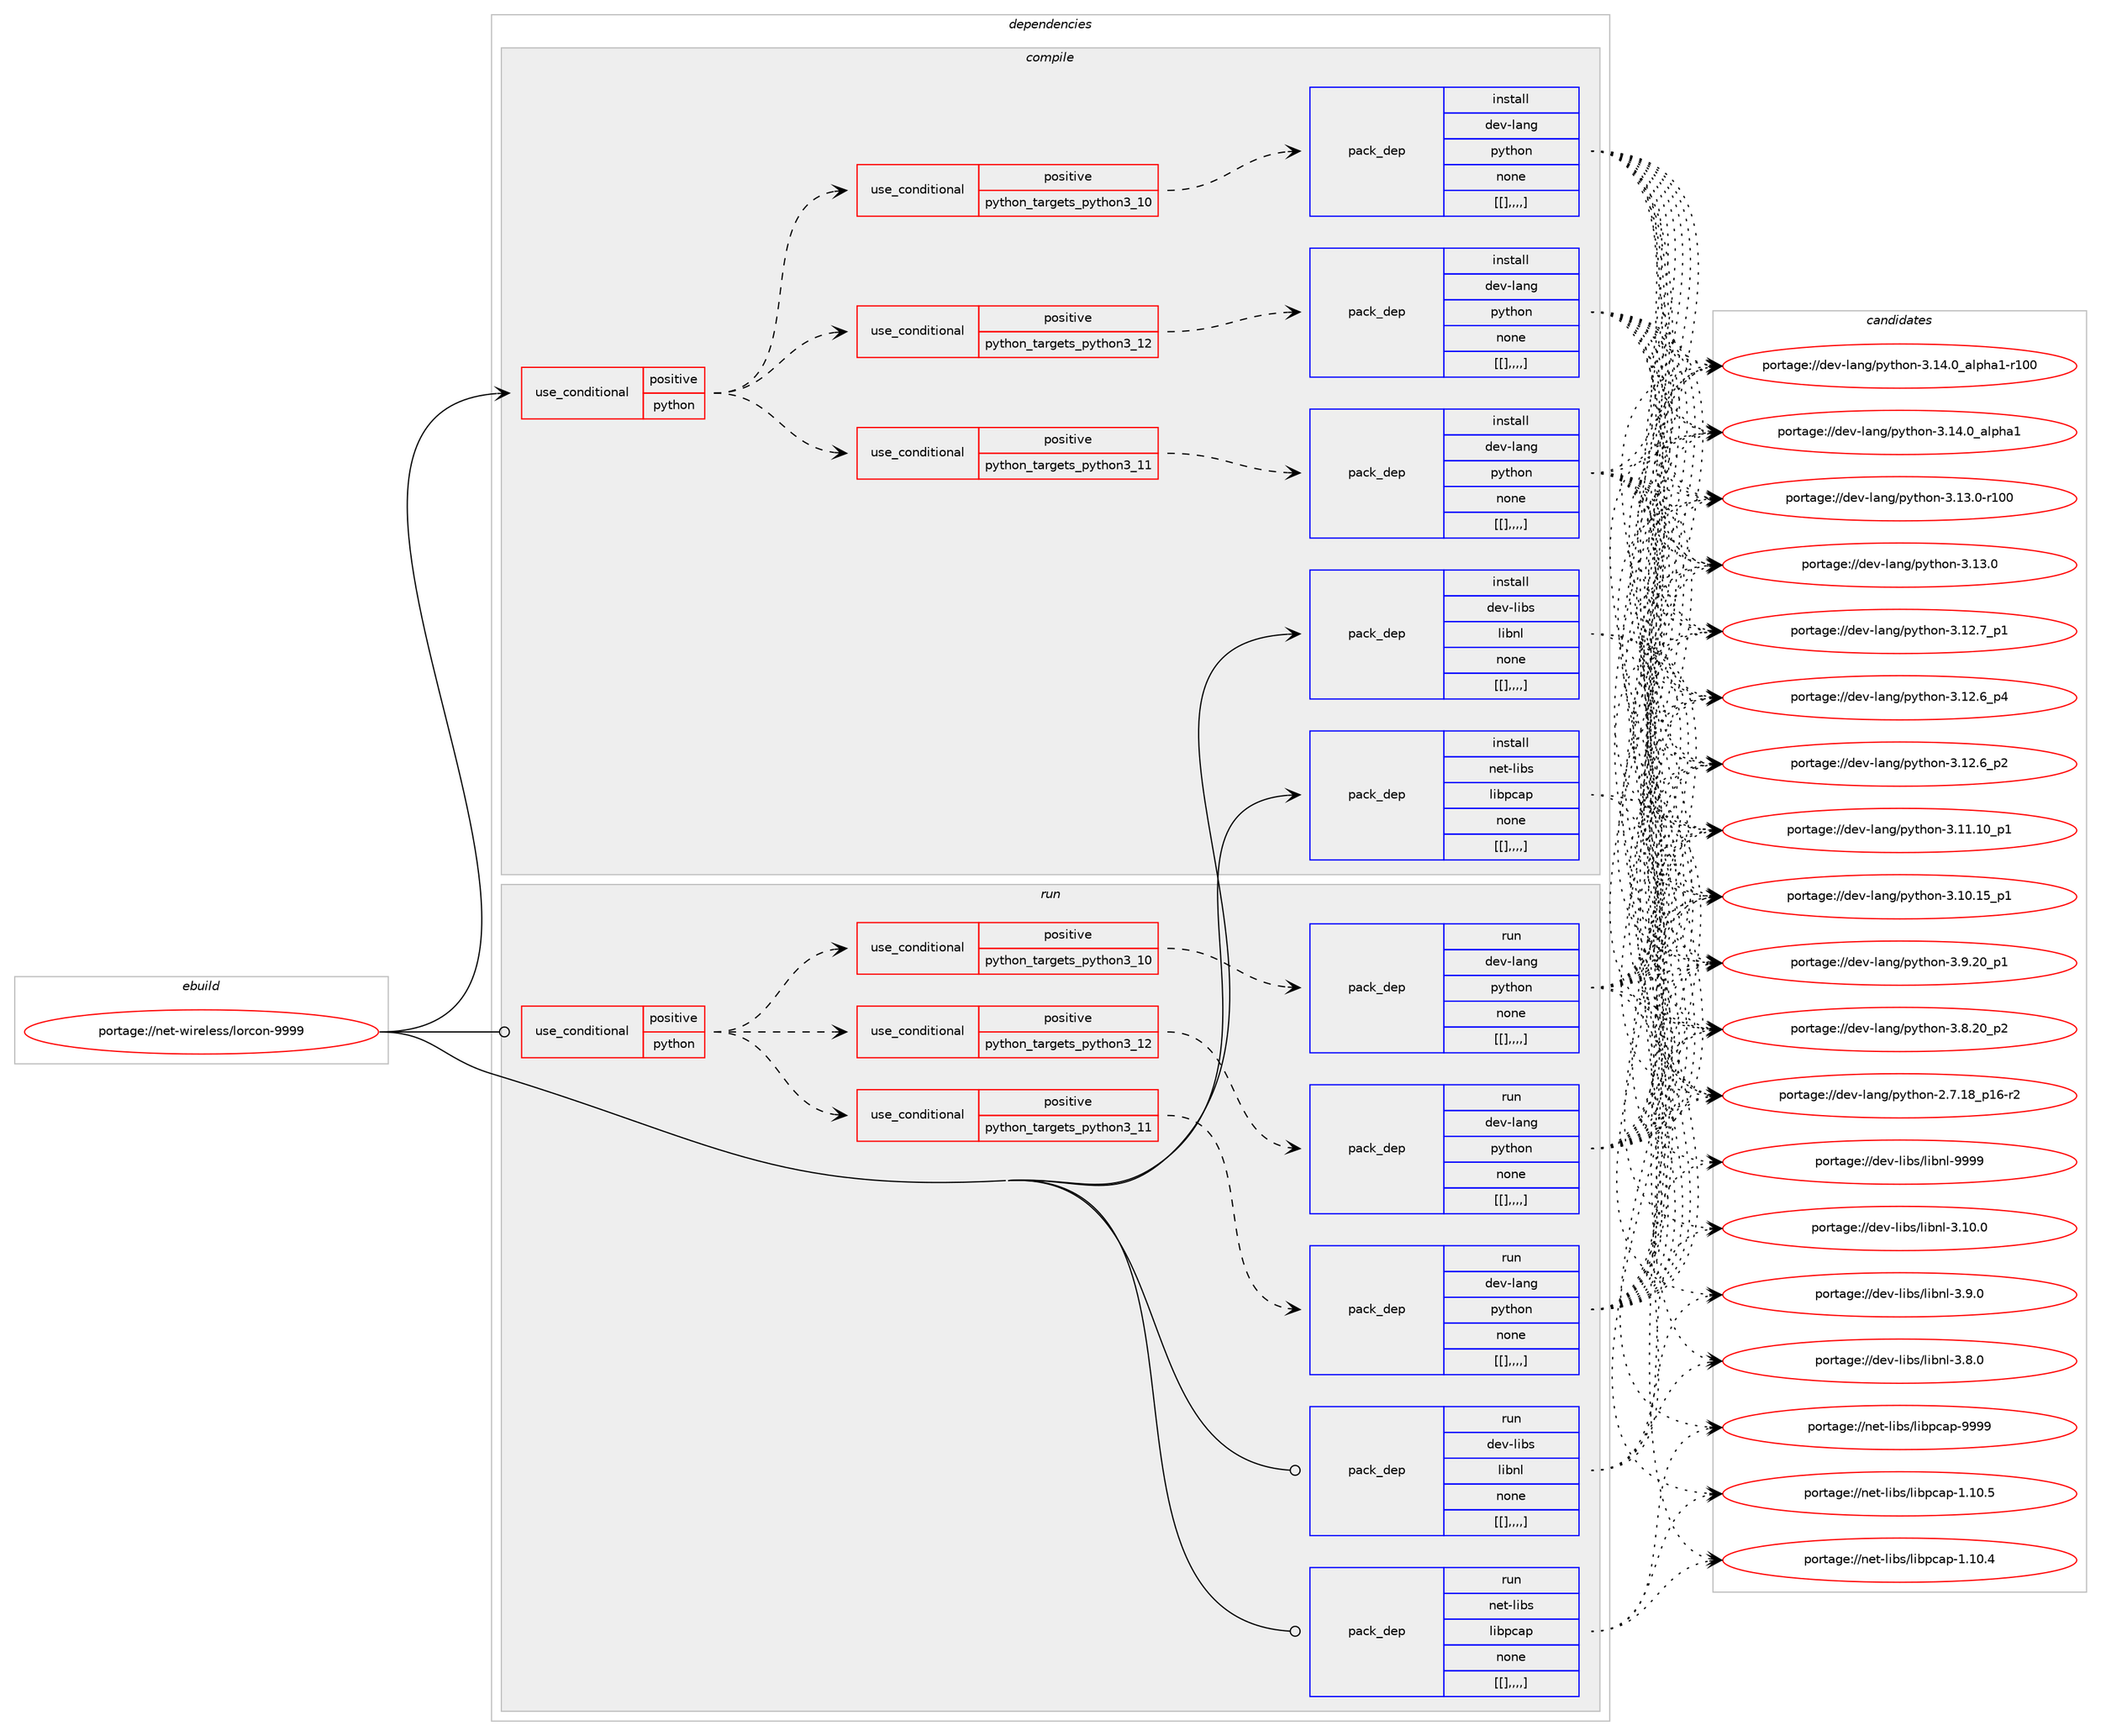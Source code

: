 digraph prolog {

# *************
# Graph options
# *************

newrank=true;
concentrate=true;
compound=true;
graph [rankdir=LR,fontname=Helvetica,fontsize=10,ranksep=1.5];#, ranksep=2.5, nodesep=0.2];
edge  [arrowhead=vee];
node  [fontname=Helvetica,fontsize=10];

# **********
# The ebuild
# **********

subgraph cluster_leftcol {
color=gray;
label=<<i>ebuild</i>>;
id [label="portage://net-wireless/lorcon-9999", color=red, width=4, href="../net-wireless/lorcon-9999.svg"];
}

# ****************
# The dependencies
# ****************

subgraph cluster_midcol {
color=gray;
label=<<i>dependencies</i>>;
subgraph cluster_compile {
fillcolor="#eeeeee";
style=filled;
label=<<i>compile</i>>;
subgraph cond109377 {
dependency412168 [label=<<TABLE BORDER="0" CELLBORDER="1" CELLSPACING="0" CELLPADDING="4"><TR><TD ROWSPAN="3" CELLPADDING="10">use_conditional</TD></TR><TR><TD>positive</TD></TR><TR><TD>python</TD></TR></TABLE>>, shape=none, color=red];
subgraph cond109381 {
dependency412191 [label=<<TABLE BORDER="0" CELLBORDER="1" CELLSPACING="0" CELLPADDING="4"><TR><TD ROWSPAN="3" CELLPADDING="10">use_conditional</TD></TR><TR><TD>positive</TD></TR><TR><TD>python_targets_python3_10</TD></TR></TABLE>>, shape=none, color=red];
subgraph pack299746 {
dependency412271 [label=<<TABLE BORDER="0" CELLBORDER="1" CELLSPACING="0" CELLPADDING="4" WIDTH="220"><TR><TD ROWSPAN="6" CELLPADDING="30">pack_dep</TD></TR><TR><TD WIDTH="110">install</TD></TR><TR><TD>dev-lang</TD></TR><TR><TD>python</TD></TR><TR><TD>none</TD></TR><TR><TD>[[],,,,]</TD></TR></TABLE>>, shape=none, color=blue];
}
dependency412191:e -> dependency412271:w [weight=20,style="dashed",arrowhead="vee"];
}
dependency412168:e -> dependency412191:w [weight=20,style="dashed",arrowhead="vee"];
subgraph cond109413 {
dependency412280 [label=<<TABLE BORDER="0" CELLBORDER="1" CELLSPACING="0" CELLPADDING="4"><TR><TD ROWSPAN="3" CELLPADDING="10">use_conditional</TD></TR><TR><TD>positive</TD></TR><TR><TD>python_targets_python3_11</TD></TR></TABLE>>, shape=none, color=red];
subgraph pack299799 {
dependency412299 [label=<<TABLE BORDER="0" CELLBORDER="1" CELLSPACING="0" CELLPADDING="4" WIDTH="220"><TR><TD ROWSPAN="6" CELLPADDING="30">pack_dep</TD></TR><TR><TD WIDTH="110">install</TD></TR><TR><TD>dev-lang</TD></TR><TR><TD>python</TD></TR><TR><TD>none</TD></TR><TR><TD>[[],,,,]</TD></TR></TABLE>>, shape=none, color=blue];
}
dependency412280:e -> dependency412299:w [weight=20,style="dashed",arrowhead="vee"];
}
dependency412168:e -> dependency412280:w [weight=20,style="dashed",arrowhead="vee"];
subgraph cond109423 {
dependency412308 [label=<<TABLE BORDER="0" CELLBORDER="1" CELLSPACING="0" CELLPADDING="4"><TR><TD ROWSPAN="3" CELLPADDING="10">use_conditional</TD></TR><TR><TD>positive</TD></TR><TR><TD>python_targets_python3_12</TD></TR></TABLE>>, shape=none, color=red];
subgraph pack299818 {
dependency412361 [label=<<TABLE BORDER="0" CELLBORDER="1" CELLSPACING="0" CELLPADDING="4" WIDTH="220"><TR><TD ROWSPAN="6" CELLPADDING="30">pack_dep</TD></TR><TR><TD WIDTH="110">install</TD></TR><TR><TD>dev-lang</TD></TR><TR><TD>python</TD></TR><TR><TD>none</TD></TR><TR><TD>[[],,,,]</TD></TR></TABLE>>, shape=none, color=blue];
}
dependency412308:e -> dependency412361:w [weight=20,style="dashed",arrowhead="vee"];
}
dependency412168:e -> dependency412308:w [weight=20,style="dashed",arrowhead="vee"];
}
id:e -> dependency412168:w [weight=20,style="solid",arrowhead="vee"];
subgraph pack299888 {
dependency412457 [label=<<TABLE BORDER="0" CELLBORDER="1" CELLSPACING="0" CELLPADDING="4" WIDTH="220"><TR><TD ROWSPAN="6" CELLPADDING="30">pack_dep</TD></TR><TR><TD WIDTH="110">install</TD></TR><TR><TD>dev-libs</TD></TR><TR><TD>libnl</TD></TR><TR><TD>none</TD></TR><TR><TD>[[],,,,]</TD></TR></TABLE>>, shape=none, color=blue];
}
id:e -> dependency412457:w [weight=20,style="solid",arrowhead="vee"];
subgraph pack299937 {
dependency412491 [label=<<TABLE BORDER="0" CELLBORDER="1" CELLSPACING="0" CELLPADDING="4" WIDTH="220"><TR><TD ROWSPAN="6" CELLPADDING="30">pack_dep</TD></TR><TR><TD WIDTH="110">install</TD></TR><TR><TD>net-libs</TD></TR><TR><TD>libpcap</TD></TR><TR><TD>none</TD></TR><TR><TD>[[],,,,]</TD></TR></TABLE>>, shape=none, color=blue];
}
id:e -> dependency412491:w [weight=20,style="solid",arrowhead="vee"];
}
subgraph cluster_compileandrun {
fillcolor="#eeeeee";
style=filled;
label=<<i>compile and run</i>>;
}
subgraph cluster_run {
fillcolor="#eeeeee";
style=filled;
label=<<i>run</i>>;
subgraph cond109474 {
dependency412499 [label=<<TABLE BORDER="0" CELLBORDER="1" CELLSPACING="0" CELLPADDING="4"><TR><TD ROWSPAN="3" CELLPADDING="10">use_conditional</TD></TR><TR><TD>positive</TD></TR><TR><TD>python</TD></TR></TABLE>>, shape=none, color=red];
subgraph cond109480 {
dependency412519 [label=<<TABLE BORDER="0" CELLBORDER="1" CELLSPACING="0" CELLPADDING="4"><TR><TD ROWSPAN="3" CELLPADDING="10">use_conditional</TD></TR><TR><TD>positive</TD></TR><TR><TD>python_targets_python3_10</TD></TR></TABLE>>, shape=none, color=red];
subgraph pack299960 {
dependency412573 [label=<<TABLE BORDER="0" CELLBORDER="1" CELLSPACING="0" CELLPADDING="4" WIDTH="220"><TR><TD ROWSPAN="6" CELLPADDING="30">pack_dep</TD></TR><TR><TD WIDTH="110">run</TD></TR><TR><TD>dev-lang</TD></TR><TR><TD>python</TD></TR><TR><TD>none</TD></TR><TR><TD>[[],,,,]</TD></TR></TABLE>>, shape=none, color=blue];
}
dependency412519:e -> dependency412573:w [weight=20,style="dashed",arrowhead="vee"];
}
dependency412499:e -> dependency412519:w [weight=20,style="dashed",arrowhead="vee"];
subgraph cond109498 {
dependency412607 [label=<<TABLE BORDER="0" CELLBORDER="1" CELLSPACING="0" CELLPADDING="4"><TR><TD ROWSPAN="3" CELLPADDING="10">use_conditional</TD></TR><TR><TD>positive</TD></TR><TR><TD>python_targets_python3_11</TD></TR></TABLE>>, shape=none, color=red];
subgraph pack300048 {
dependency412628 [label=<<TABLE BORDER="0" CELLBORDER="1" CELLSPACING="0" CELLPADDING="4" WIDTH="220"><TR><TD ROWSPAN="6" CELLPADDING="30">pack_dep</TD></TR><TR><TD WIDTH="110">run</TD></TR><TR><TD>dev-lang</TD></TR><TR><TD>python</TD></TR><TR><TD>none</TD></TR><TR><TD>[[],,,,]</TD></TR></TABLE>>, shape=none, color=blue];
}
dependency412607:e -> dependency412628:w [weight=20,style="dashed",arrowhead="vee"];
}
dependency412499:e -> dependency412607:w [weight=20,style="dashed",arrowhead="vee"];
subgraph cond109525 {
dependency412698 [label=<<TABLE BORDER="0" CELLBORDER="1" CELLSPACING="0" CELLPADDING="4"><TR><TD ROWSPAN="3" CELLPADDING="10">use_conditional</TD></TR><TR><TD>positive</TD></TR><TR><TD>python_targets_python3_12</TD></TR></TABLE>>, shape=none, color=red];
subgraph pack300090 {
dependency412700 [label=<<TABLE BORDER="0" CELLBORDER="1" CELLSPACING="0" CELLPADDING="4" WIDTH="220"><TR><TD ROWSPAN="6" CELLPADDING="30">pack_dep</TD></TR><TR><TD WIDTH="110">run</TD></TR><TR><TD>dev-lang</TD></TR><TR><TD>python</TD></TR><TR><TD>none</TD></TR><TR><TD>[[],,,,]</TD></TR></TABLE>>, shape=none, color=blue];
}
dependency412698:e -> dependency412700:w [weight=20,style="dashed",arrowhead="vee"];
}
dependency412499:e -> dependency412698:w [weight=20,style="dashed",arrowhead="vee"];
}
id:e -> dependency412499:w [weight=20,style="solid",arrowhead="odot"];
subgraph pack300104 {
dependency412731 [label=<<TABLE BORDER="0" CELLBORDER="1" CELLSPACING="0" CELLPADDING="4" WIDTH="220"><TR><TD ROWSPAN="6" CELLPADDING="30">pack_dep</TD></TR><TR><TD WIDTH="110">run</TD></TR><TR><TD>dev-libs</TD></TR><TR><TD>libnl</TD></TR><TR><TD>none</TD></TR><TR><TD>[[],,,,]</TD></TR></TABLE>>, shape=none, color=blue];
}
id:e -> dependency412731:w [weight=20,style="solid",arrowhead="odot"];
subgraph pack300120 {
dependency412766 [label=<<TABLE BORDER="0" CELLBORDER="1" CELLSPACING="0" CELLPADDING="4" WIDTH="220"><TR><TD ROWSPAN="6" CELLPADDING="30">pack_dep</TD></TR><TR><TD WIDTH="110">run</TD></TR><TR><TD>net-libs</TD></TR><TR><TD>libpcap</TD></TR><TR><TD>none</TD></TR><TR><TD>[[],,,,]</TD></TR></TABLE>>, shape=none, color=blue];
}
id:e -> dependency412766:w [weight=20,style="solid",arrowhead="odot"];
}
}

# **************
# The candidates
# **************

subgraph cluster_choices {
rank=same;
color=gray;
label=<<i>candidates</i>>;

subgraph choice299467 {
color=black;
nodesep=1;
choice100101118451089711010347112121116104111110455146495246489597108112104974945114494848 [label="portage://dev-lang/python-3.14.0_alpha1-r100", color=red, width=4,href="../dev-lang/python-3.14.0_alpha1-r100.svg"];
choice1001011184510897110103471121211161041111104551464952464895971081121049749 [label="portage://dev-lang/python-3.14.0_alpha1", color=red, width=4,href="../dev-lang/python-3.14.0_alpha1.svg"];
choice1001011184510897110103471121211161041111104551464951464845114494848 [label="portage://dev-lang/python-3.13.0-r100", color=red, width=4,href="../dev-lang/python-3.13.0-r100.svg"];
choice10010111845108971101034711212111610411111045514649514648 [label="portage://dev-lang/python-3.13.0", color=red, width=4,href="../dev-lang/python-3.13.0.svg"];
choice100101118451089711010347112121116104111110455146495046559511249 [label="portage://dev-lang/python-3.12.7_p1", color=red, width=4,href="../dev-lang/python-3.12.7_p1.svg"];
choice100101118451089711010347112121116104111110455146495046549511252 [label="portage://dev-lang/python-3.12.6_p4", color=red, width=4,href="../dev-lang/python-3.12.6_p4.svg"];
choice100101118451089711010347112121116104111110455146495046549511250 [label="portage://dev-lang/python-3.12.6_p2", color=red, width=4,href="../dev-lang/python-3.12.6_p2.svg"];
choice10010111845108971101034711212111610411111045514649494649489511249 [label="portage://dev-lang/python-3.11.10_p1", color=red, width=4,href="../dev-lang/python-3.11.10_p1.svg"];
choice10010111845108971101034711212111610411111045514649484649539511249 [label="portage://dev-lang/python-3.10.15_p1", color=red, width=4,href="../dev-lang/python-3.10.15_p1.svg"];
choice100101118451089711010347112121116104111110455146574650489511249 [label="portage://dev-lang/python-3.9.20_p1", color=red, width=4,href="../dev-lang/python-3.9.20_p1.svg"];
choice100101118451089711010347112121116104111110455146564650489511250 [label="portage://dev-lang/python-3.8.20_p2", color=red, width=4,href="../dev-lang/python-3.8.20_p2.svg"];
choice100101118451089711010347112121116104111110455046554649569511249544511450 [label="portage://dev-lang/python-2.7.18_p16-r2", color=red, width=4,href="../dev-lang/python-2.7.18_p16-r2.svg"];
dependency412271:e -> choice100101118451089711010347112121116104111110455146495246489597108112104974945114494848:w [style=dotted,weight="100"];
dependency412271:e -> choice1001011184510897110103471121211161041111104551464952464895971081121049749:w [style=dotted,weight="100"];
dependency412271:e -> choice1001011184510897110103471121211161041111104551464951464845114494848:w [style=dotted,weight="100"];
dependency412271:e -> choice10010111845108971101034711212111610411111045514649514648:w [style=dotted,weight="100"];
dependency412271:e -> choice100101118451089711010347112121116104111110455146495046559511249:w [style=dotted,weight="100"];
dependency412271:e -> choice100101118451089711010347112121116104111110455146495046549511252:w [style=dotted,weight="100"];
dependency412271:e -> choice100101118451089711010347112121116104111110455146495046549511250:w [style=dotted,weight="100"];
dependency412271:e -> choice10010111845108971101034711212111610411111045514649494649489511249:w [style=dotted,weight="100"];
dependency412271:e -> choice10010111845108971101034711212111610411111045514649484649539511249:w [style=dotted,weight="100"];
dependency412271:e -> choice100101118451089711010347112121116104111110455146574650489511249:w [style=dotted,weight="100"];
dependency412271:e -> choice100101118451089711010347112121116104111110455146564650489511250:w [style=dotted,weight="100"];
dependency412271:e -> choice100101118451089711010347112121116104111110455046554649569511249544511450:w [style=dotted,weight="100"];
}
subgraph choice299543 {
color=black;
nodesep=1;
choice100101118451089711010347112121116104111110455146495246489597108112104974945114494848 [label="portage://dev-lang/python-3.14.0_alpha1-r100", color=red, width=4,href="../dev-lang/python-3.14.0_alpha1-r100.svg"];
choice1001011184510897110103471121211161041111104551464952464895971081121049749 [label="portage://dev-lang/python-3.14.0_alpha1", color=red, width=4,href="../dev-lang/python-3.14.0_alpha1.svg"];
choice1001011184510897110103471121211161041111104551464951464845114494848 [label="portage://dev-lang/python-3.13.0-r100", color=red, width=4,href="../dev-lang/python-3.13.0-r100.svg"];
choice10010111845108971101034711212111610411111045514649514648 [label="portage://dev-lang/python-3.13.0", color=red, width=4,href="../dev-lang/python-3.13.0.svg"];
choice100101118451089711010347112121116104111110455146495046559511249 [label="portage://dev-lang/python-3.12.7_p1", color=red, width=4,href="../dev-lang/python-3.12.7_p1.svg"];
choice100101118451089711010347112121116104111110455146495046549511252 [label="portage://dev-lang/python-3.12.6_p4", color=red, width=4,href="../dev-lang/python-3.12.6_p4.svg"];
choice100101118451089711010347112121116104111110455146495046549511250 [label="portage://dev-lang/python-3.12.6_p2", color=red, width=4,href="../dev-lang/python-3.12.6_p2.svg"];
choice10010111845108971101034711212111610411111045514649494649489511249 [label="portage://dev-lang/python-3.11.10_p1", color=red, width=4,href="../dev-lang/python-3.11.10_p1.svg"];
choice10010111845108971101034711212111610411111045514649484649539511249 [label="portage://dev-lang/python-3.10.15_p1", color=red, width=4,href="../dev-lang/python-3.10.15_p1.svg"];
choice100101118451089711010347112121116104111110455146574650489511249 [label="portage://dev-lang/python-3.9.20_p1", color=red, width=4,href="../dev-lang/python-3.9.20_p1.svg"];
choice100101118451089711010347112121116104111110455146564650489511250 [label="portage://dev-lang/python-3.8.20_p2", color=red, width=4,href="../dev-lang/python-3.8.20_p2.svg"];
choice100101118451089711010347112121116104111110455046554649569511249544511450 [label="portage://dev-lang/python-2.7.18_p16-r2", color=red, width=4,href="../dev-lang/python-2.7.18_p16-r2.svg"];
dependency412299:e -> choice100101118451089711010347112121116104111110455146495246489597108112104974945114494848:w [style=dotted,weight="100"];
dependency412299:e -> choice1001011184510897110103471121211161041111104551464952464895971081121049749:w [style=dotted,weight="100"];
dependency412299:e -> choice1001011184510897110103471121211161041111104551464951464845114494848:w [style=dotted,weight="100"];
dependency412299:e -> choice10010111845108971101034711212111610411111045514649514648:w [style=dotted,weight="100"];
dependency412299:e -> choice100101118451089711010347112121116104111110455146495046559511249:w [style=dotted,weight="100"];
dependency412299:e -> choice100101118451089711010347112121116104111110455146495046549511252:w [style=dotted,weight="100"];
dependency412299:e -> choice100101118451089711010347112121116104111110455146495046549511250:w [style=dotted,weight="100"];
dependency412299:e -> choice10010111845108971101034711212111610411111045514649494649489511249:w [style=dotted,weight="100"];
dependency412299:e -> choice10010111845108971101034711212111610411111045514649484649539511249:w [style=dotted,weight="100"];
dependency412299:e -> choice100101118451089711010347112121116104111110455146574650489511249:w [style=dotted,weight="100"];
dependency412299:e -> choice100101118451089711010347112121116104111110455146564650489511250:w [style=dotted,weight="100"];
dependency412299:e -> choice100101118451089711010347112121116104111110455046554649569511249544511450:w [style=dotted,weight="100"];
}
subgraph choice299557 {
color=black;
nodesep=1;
choice100101118451089711010347112121116104111110455146495246489597108112104974945114494848 [label="portage://dev-lang/python-3.14.0_alpha1-r100", color=red, width=4,href="../dev-lang/python-3.14.0_alpha1-r100.svg"];
choice1001011184510897110103471121211161041111104551464952464895971081121049749 [label="portage://dev-lang/python-3.14.0_alpha1", color=red, width=4,href="../dev-lang/python-3.14.0_alpha1.svg"];
choice1001011184510897110103471121211161041111104551464951464845114494848 [label="portage://dev-lang/python-3.13.0-r100", color=red, width=4,href="../dev-lang/python-3.13.0-r100.svg"];
choice10010111845108971101034711212111610411111045514649514648 [label="portage://dev-lang/python-3.13.0", color=red, width=4,href="../dev-lang/python-3.13.0.svg"];
choice100101118451089711010347112121116104111110455146495046559511249 [label="portage://dev-lang/python-3.12.7_p1", color=red, width=4,href="../dev-lang/python-3.12.7_p1.svg"];
choice100101118451089711010347112121116104111110455146495046549511252 [label="portage://dev-lang/python-3.12.6_p4", color=red, width=4,href="../dev-lang/python-3.12.6_p4.svg"];
choice100101118451089711010347112121116104111110455146495046549511250 [label="portage://dev-lang/python-3.12.6_p2", color=red, width=4,href="../dev-lang/python-3.12.6_p2.svg"];
choice10010111845108971101034711212111610411111045514649494649489511249 [label="portage://dev-lang/python-3.11.10_p1", color=red, width=4,href="../dev-lang/python-3.11.10_p1.svg"];
choice10010111845108971101034711212111610411111045514649484649539511249 [label="portage://dev-lang/python-3.10.15_p1", color=red, width=4,href="../dev-lang/python-3.10.15_p1.svg"];
choice100101118451089711010347112121116104111110455146574650489511249 [label="portage://dev-lang/python-3.9.20_p1", color=red, width=4,href="../dev-lang/python-3.9.20_p1.svg"];
choice100101118451089711010347112121116104111110455146564650489511250 [label="portage://dev-lang/python-3.8.20_p2", color=red, width=4,href="../dev-lang/python-3.8.20_p2.svg"];
choice100101118451089711010347112121116104111110455046554649569511249544511450 [label="portage://dev-lang/python-2.7.18_p16-r2", color=red, width=4,href="../dev-lang/python-2.7.18_p16-r2.svg"];
dependency412361:e -> choice100101118451089711010347112121116104111110455146495246489597108112104974945114494848:w [style=dotted,weight="100"];
dependency412361:e -> choice1001011184510897110103471121211161041111104551464952464895971081121049749:w [style=dotted,weight="100"];
dependency412361:e -> choice1001011184510897110103471121211161041111104551464951464845114494848:w [style=dotted,weight="100"];
dependency412361:e -> choice10010111845108971101034711212111610411111045514649514648:w [style=dotted,weight="100"];
dependency412361:e -> choice100101118451089711010347112121116104111110455146495046559511249:w [style=dotted,weight="100"];
dependency412361:e -> choice100101118451089711010347112121116104111110455146495046549511252:w [style=dotted,weight="100"];
dependency412361:e -> choice100101118451089711010347112121116104111110455146495046549511250:w [style=dotted,weight="100"];
dependency412361:e -> choice10010111845108971101034711212111610411111045514649494649489511249:w [style=dotted,weight="100"];
dependency412361:e -> choice10010111845108971101034711212111610411111045514649484649539511249:w [style=dotted,weight="100"];
dependency412361:e -> choice100101118451089711010347112121116104111110455146574650489511249:w [style=dotted,weight="100"];
dependency412361:e -> choice100101118451089711010347112121116104111110455146564650489511250:w [style=dotted,weight="100"];
dependency412361:e -> choice100101118451089711010347112121116104111110455046554649569511249544511450:w [style=dotted,weight="100"];
}
subgraph choice299596 {
color=black;
nodesep=1;
choice100101118451081059811547108105981101084557575757 [label="portage://dev-libs/libnl-9999", color=red, width=4,href="../dev-libs/libnl-9999.svg"];
choice1001011184510810598115471081059811010845514649484648 [label="portage://dev-libs/libnl-3.10.0", color=red, width=4,href="../dev-libs/libnl-3.10.0.svg"];
choice10010111845108105981154710810598110108455146574648 [label="portage://dev-libs/libnl-3.9.0", color=red, width=4,href="../dev-libs/libnl-3.9.0.svg"];
choice10010111845108105981154710810598110108455146564648 [label="portage://dev-libs/libnl-3.8.0", color=red, width=4,href="../dev-libs/libnl-3.8.0.svg"];
dependency412457:e -> choice100101118451081059811547108105981101084557575757:w [style=dotted,weight="100"];
dependency412457:e -> choice1001011184510810598115471081059811010845514649484648:w [style=dotted,weight="100"];
dependency412457:e -> choice10010111845108105981154710810598110108455146574648:w [style=dotted,weight="100"];
dependency412457:e -> choice10010111845108105981154710810598110108455146564648:w [style=dotted,weight="100"];
}
subgraph choice299603 {
color=black;
nodesep=1;
choice1101011164510810598115471081059811299971124557575757 [label="portage://net-libs/libpcap-9999", color=red, width=4,href="../net-libs/libpcap-9999.svg"];
choice11010111645108105981154710810598112999711245494649484653 [label="portage://net-libs/libpcap-1.10.5", color=red, width=4,href="../net-libs/libpcap-1.10.5.svg"];
choice11010111645108105981154710810598112999711245494649484652 [label="portage://net-libs/libpcap-1.10.4", color=red, width=4,href="../net-libs/libpcap-1.10.4.svg"];
dependency412491:e -> choice1101011164510810598115471081059811299971124557575757:w [style=dotted,weight="100"];
dependency412491:e -> choice11010111645108105981154710810598112999711245494649484653:w [style=dotted,weight="100"];
dependency412491:e -> choice11010111645108105981154710810598112999711245494649484652:w [style=dotted,weight="100"];
}
subgraph choice299627 {
color=black;
nodesep=1;
choice100101118451089711010347112121116104111110455146495246489597108112104974945114494848 [label="portage://dev-lang/python-3.14.0_alpha1-r100", color=red, width=4,href="../dev-lang/python-3.14.0_alpha1-r100.svg"];
choice1001011184510897110103471121211161041111104551464952464895971081121049749 [label="portage://dev-lang/python-3.14.0_alpha1", color=red, width=4,href="../dev-lang/python-3.14.0_alpha1.svg"];
choice1001011184510897110103471121211161041111104551464951464845114494848 [label="portage://dev-lang/python-3.13.0-r100", color=red, width=4,href="../dev-lang/python-3.13.0-r100.svg"];
choice10010111845108971101034711212111610411111045514649514648 [label="portage://dev-lang/python-3.13.0", color=red, width=4,href="../dev-lang/python-3.13.0.svg"];
choice100101118451089711010347112121116104111110455146495046559511249 [label="portage://dev-lang/python-3.12.7_p1", color=red, width=4,href="../dev-lang/python-3.12.7_p1.svg"];
choice100101118451089711010347112121116104111110455146495046549511252 [label="portage://dev-lang/python-3.12.6_p4", color=red, width=4,href="../dev-lang/python-3.12.6_p4.svg"];
choice100101118451089711010347112121116104111110455146495046549511250 [label="portage://dev-lang/python-3.12.6_p2", color=red, width=4,href="../dev-lang/python-3.12.6_p2.svg"];
choice10010111845108971101034711212111610411111045514649494649489511249 [label="portage://dev-lang/python-3.11.10_p1", color=red, width=4,href="../dev-lang/python-3.11.10_p1.svg"];
choice10010111845108971101034711212111610411111045514649484649539511249 [label="portage://dev-lang/python-3.10.15_p1", color=red, width=4,href="../dev-lang/python-3.10.15_p1.svg"];
choice100101118451089711010347112121116104111110455146574650489511249 [label="portage://dev-lang/python-3.9.20_p1", color=red, width=4,href="../dev-lang/python-3.9.20_p1.svg"];
choice100101118451089711010347112121116104111110455146564650489511250 [label="portage://dev-lang/python-3.8.20_p2", color=red, width=4,href="../dev-lang/python-3.8.20_p2.svg"];
choice100101118451089711010347112121116104111110455046554649569511249544511450 [label="portage://dev-lang/python-2.7.18_p16-r2", color=red, width=4,href="../dev-lang/python-2.7.18_p16-r2.svg"];
dependency412573:e -> choice100101118451089711010347112121116104111110455146495246489597108112104974945114494848:w [style=dotted,weight="100"];
dependency412573:e -> choice1001011184510897110103471121211161041111104551464952464895971081121049749:w [style=dotted,weight="100"];
dependency412573:e -> choice1001011184510897110103471121211161041111104551464951464845114494848:w [style=dotted,weight="100"];
dependency412573:e -> choice10010111845108971101034711212111610411111045514649514648:w [style=dotted,weight="100"];
dependency412573:e -> choice100101118451089711010347112121116104111110455146495046559511249:w [style=dotted,weight="100"];
dependency412573:e -> choice100101118451089711010347112121116104111110455146495046549511252:w [style=dotted,weight="100"];
dependency412573:e -> choice100101118451089711010347112121116104111110455146495046549511250:w [style=dotted,weight="100"];
dependency412573:e -> choice10010111845108971101034711212111610411111045514649494649489511249:w [style=dotted,weight="100"];
dependency412573:e -> choice10010111845108971101034711212111610411111045514649484649539511249:w [style=dotted,weight="100"];
dependency412573:e -> choice100101118451089711010347112121116104111110455146574650489511249:w [style=dotted,weight="100"];
dependency412573:e -> choice100101118451089711010347112121116104111110455146564650489511250:w [style=dotted,weight="100"];
dependency412573:e -> choice100101118451089711010347112121116104111110455046554649569511249544511450:w [style=dotted,weight="100"];
}
subgraph choice299684 {
color=black;
nodesep=1;
choice100101118451089711010347112121116104111110455146495246489597108112104974945114494848 [label="portage://dev-lang/python-3.14.0_alpha1-r100", color=red, width=4,href="../dev-lang/python-3.14.0_alpha1-r100.svg"];
choice1001011184510897110103471121211161041111104551464952464895971081121049749 [label="portage://dev-lang/python-3.14.0_alpha1", color=red, width=4,href="../dev-lang/python-3.14.0_alpha1.svg"];
choice1001011184510897110103471121211161041111104551464951464845114494848 [label="portage://dev-lang/python-3.13.0-r100", color=red, width=4,href="../dev-lang/python-3.13.0-r100.svg"];
choice10010111845108971101034711212111610411111045514649514648 [label="portage://dev-lang/python-3.13.0", color=red, width=4,href="../dev-lang/python-3.13.0.svg"];
choice100101118451089711010347112121116104111110455146495046559511249 [label="portage://dev-lang/python-3.12.7_p1", color=red, width=4,href="../dev-lang/python-3.12.7_p1.svg"];
choice100101118451089711010347112121116104111110455146495046549511252 [label="portage://dev-lang/python-3.12.6_p4", color=red, width=4,href="../dev-lang/python-3.12.6_p4.svg"];
choice100101118451089711010347112121116104111110455146495046549511250 [label="portage://dev-lang/python-3.12.6_p2", color=red, width=4,href="../dev-lang/python-3.12.6_p2.svg"];
choice10010111845108971101034711212111610411111045514649494649489511249 [label="portage://dev-lang/python-3.11.10_p1", color=red, width=4,href="../dev-lang/python-3.11.10_p1.svg"];
choice10010111845108971101034711212111610411111045514649484649539511249 [label="portage://dev-lang/python-3.10.15_p1", color=red, width=4,href="../dev-lang/python-3.10.15_p1.svg"];
choice100101118451089711010347112121116104111110455146574650489511249 [label="portage://dev-lang/python-3.9.20_p1", color=red, width=4,href="../dev-lang/python-3.9.20_p1.svg"];
choice100101118451089711010347112121116104111110455146564650489511250 [label="portage://dev-lang/python-3.8.20_p2", color=red, width=4,href="../dev-lang/python-3.8.20_p2.svg"];
choice100101118451089711010347112121116104111110455046554649569511249544511450 [label="portage://dev-lang/python-2.7.18_p16-r2", color=red, width=4,href="../dev-lang/python-2.7.18_p16-r2.svg"];
dependency412628:e -> choice100101118451089711010347112121116104111110455146495246489597108112104974945114494848:w [style=dotted,weight="100"];
dependency412628:e -> choice1001011184510897110103471121211161041111104551464952464895971081121049749:w [style=dotted,weight="100"];
dependency412628:e -> choice1001011184510897110103471121211161041111104551464951464845114494848:w [style=dotted,weight="100"];
dependency412628:e -> choice10010111845108971101034711212111610411111045514649514648:w [style=dotted,weight="100"];
dependency412628:e -> choice100101118451089711010347112121116104111110455146495046559511249:w [style=dotted,weight="100"];
dependency412628:e -> choice100101118451089711010347112121116104111110455146495046549511252:w [style=dotted,weight="100"];
dependency412628:e -> choice100101118451089711010347112121116104111110455146495046549511250:w [style=dotted,weight="100"];
dependency412628:e -> choice10010111845108971101034711212111610411111045514649494649489511249:w [style=dotted,weight="100"];
dependency412628:e -> choice10010111845108971101034711212111610411111045514649484649539511249:w [style=dotted,weight="100"];
dependency412628:e -> choice100101118451089711010347112121116104111110455146574650489511249:w [style=dotted,weight="100"];
dependency412628:e -> choice100101118451089711010347112121116104111110455146564650489511250:w [style=dotted,weight="100"];
dependency412628:e -> choice100101118451089711010347112121116104111110455046554649569511249544511450:w [style=dotted,weight="100"];
}
subgraph choice299698 {
color=black;
nodesep=1;
choice100101118451089711010347112121116104111110455146495246489597108112104974945114494848 [label="portage://dev-lang/python-3.14.0_alpha1-r100", color=red, width=4,href="../dev-lang/python-3.14.0_alpha1-r100.svg"];
choice1001011184510897110103471121211161041111104551464952464895971081121049749 [label="portage://dev-lang/python-3.14.0_alpha1", color=red, width=4,href="../dev-lang/python-3.14.0_alpha1.svg"];
choice1001011184510897110103471121211161041111104551464951464845114494848 [label="portage://dev-lang/python-3.13.0-r100", color=red, width=4,href="../dev-lang/python-3.13.0-r100.svg"];
choice10010111845108971101034711212111610411111045514649514648 [label="portage://dev-lang/python-3.13.0", color=red, width=4,href="../dev-lang/python-3.13.0.svg"];
choice100101118451089711010347112121116104111110455146495046559511249 [label="portage://dev-lang/python-3.12.7_p1", color=red, width=4,href="../dev-lang/python-3.12.7_p1.svg"];
choice100101118451089711010347112121116104111110455146495046549511252 [label="portage://dev-lang/python-3.12.6_p4", color=red, width=4,href="../dev-lang/python-3.12.6_p4.svg"];
choice100101118451089711010347112121116104111110455146495046549511250 [label="portage://dev-lang/python-3.12.6_p2", color=red, width=4,href="../dev-lang/python-3.12.6_p2.svg"];
choice10010111845108971101034711212111610411111045514649494649489511249 [label="portage://dev-lang/python-3.11.10_p1", color=red, width=4,href="../dev-lang/python-3.11.10_p1.svg"];
choice10010111845108971101034711212111610411111045514649484649539511249 [label="portage://dev-lang/python-3.10.15_p1", color=red, width=4,href="../dev-lang/python-3.10.15_p1.svg"];
choice100101118451089711010347112121116104111110455146574650489511249 [label="portage://dev-lang/python-3.9.20_p1", color=red, width=4,href="../dev-lang/python-3.9.20_p1.svg"];
choice100101118451089711010347112121116104111110455146564650489511250 [label="portage://dev-lang/python-3.8.20_p2", color=red, width=4,href="../dev-lang/python-3.8.20_p2.svg"];
choice100101118451089711010347112121116104111110455046554649569511249544511450 [label="portage://dev-lang/python-2.7.18_p16-r2", color=red, width=4,href="../dev-lang/python-2.7.18_p16-r2.svg"];
dependency412700:e -> choice100101118451089711010347112121116104111110455146495246489597108112104974945114494848:w [style=dotted,weight="100"];
dependency412700:e -> choice1001011184510897110103471121211161041111104551464952464895971081121049749:w [style=dotted,weight="100"];
dependency412700:e -> choice1001011184510897110103471121211161041111104551464951464845114494848:w [style=dotted,weight="100"];
dependency412700:e -> choice10010111845108971101034711212111610411111045514649514648:w [style=dotted,weight="100"];
dependency412700:e -> choice100101118451089711010347112121116104111110455146495046559511249:w [style=dotted,weight="100"];
dependency412700:e -> choice100101118451089711010347112121116104111110455146495046549511252:w [style=dotted,weight="100"];
dependency412700:e -> choice100101118451089711010347112121116104111110455146495046549511250:w [style=dotted,weight="100"];
dependency412700:e -> choice10010111845108971101034711212111610411111045514649494649489511249:w [style=dotted,weight="100"];
dependency412700:e -> choice10010111845108971101034711212111610411111045514649484649539511249:w [style=dotted,weight="100"];
dependency412700:e -> choice100101118451089711010347112121116104111110455146574650489511249:w [style=dotted,weight="100"];
dependency412700:e -> choice100101118451089711010347112121116104111110455146564650489511250:w [style=dotted,weight="100"];
dependency412700:e -> choice100101118451089711010347112121116104111110455046554649569511249544511450:w [style=dotted,weight="100"];
}
subgraph choice299747 {
color=black;
nodesep=1;
choice100101118451081059811547108105981101084557575757 [label="portage://dev-libs/libnl-9999", color=red, width=4,href="../dev-libs/libnl-9999.svg"];
choice1001011184510810598115471081059811010845514649484648 [label="portage://dev-libs/libnl-3.10.0", color=red, width=4,href="../dev-libs/libnl-3.10.0.svg"];
choice10010111845108105981154710810598110108455146574648 [label="portage://dev-libs/libnl-3.9.0", color=red, width=4,href="../dev-libs/libnl-3.9.0.svg"];
choice10010111845108105981154710810598110108455146564648 [label="portage://dev-libs/libnl-3.8.0", color=red, width=4,href="../dev-libs/libnl-3.8.0.svg"];
dependency412731:e -> choice100101118451081059811547108105981101084557575757:w [style=dotted,weight="100"];
dependency412731:e -> choice1001011184510810598115471081059811010845514649484648:w [style=dotted,weight="100"];
dependency412731:e -> choice10010111845108105981154710810598110108455146574648:w [style=dotted,weight="100"];
dependency412731:e -> choice10010111845108105981154710810598110108455146564648:w [style=dotted,weight="100"];
}
subgraph choice299755 {
color=black;
nodesep=1;
choice1101011164510810598115471081059811299971124557575757 [label="portage://net-libs/libpcap-9999", color=red, width=4,href="../net-libs/libpcap-9999.svg"];
choice11010111645108105981154710810598112999711245494649484653 [label="portage://net-libs/libpcap-1.10.5", color=red, width=4,href="../net-libs/libpcap-1.10.5.svg"];
choice11010111645108105981154710810598112999711245494649484652 [label="portage://net-libs/libpcap-1.10.4", color=red, width=4,href="../net-libs/libpcap-1.10.4.svg"];
dependency412766:e -> choice1101011164510810598115471081059811299971124557575757:w [style=dotted,weight="100"];
dependency412766:e -> choice11010111645108105981154710810598112999711245494649484653:w [style=dotted,weight="100"];
dependency412766:e -> choice11010111645108105981154710810598112999711245494649484652:w [style=dotted,weight="100"];
}
}

}
